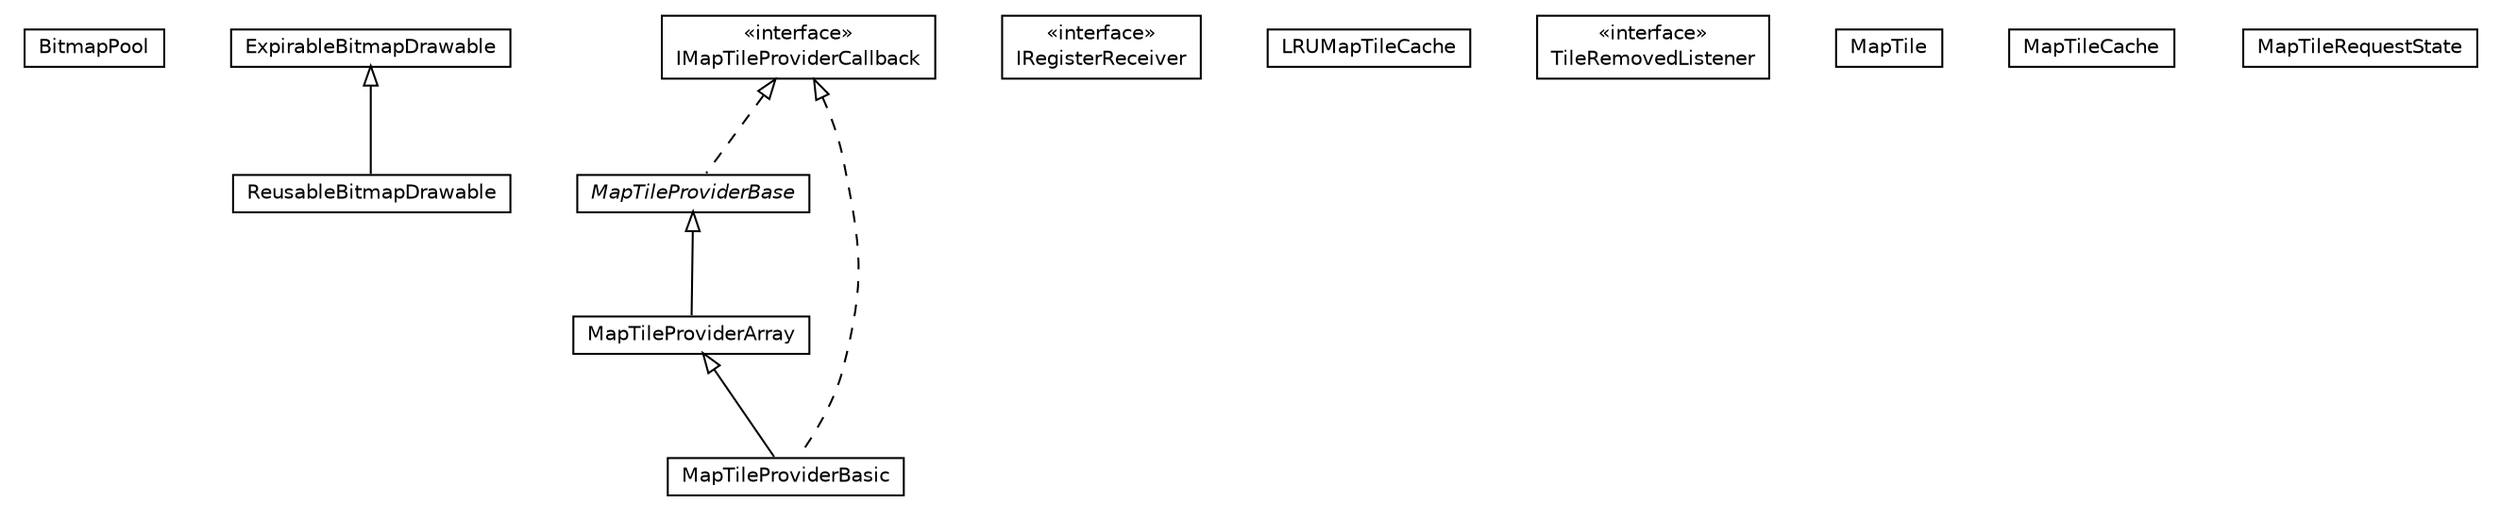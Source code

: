 #!/usr/local/bin/dot
#
# Class diagram 
# Generated by UMLGraph version R5_6-24-gf6e263 (http://www.umlgraph.org/)
#

digraph G {
	edge [fontname="Helvetica",fontsize=10,labelfontname="Helvetica",labelfontsize=10];
	node [fontname="Helvetica",fontsize=10,shape=plaintext];
	nodesep=0.25;
	ranksep=0.5;
	// org.osmdroid.tileprovider.BitmapPool
	c823 [label=<<table title="org.osmdroid.tileprovider.BitmapPool" border="0" cellborder="1" cellspacing="0" cellpadding="2" port="p" href="./BitmapPool.html">
		<tr><td><table border="0" cellspacing="0" cellpadding="1">
<tr><td align="center" balign="center"> BitmapPool </td></tr>
		</table></td></tr>
		</table>>, URL="./BitmapPool.html", fontname="Helvetica", fontcolor="black", fontsize=10.0];
	// org.osmdroid.tileprovider.ExpirableBitmapDrawable
	c830 [label=<<table title="org.osmdroid.tileprovider.ExpirableBitmapDrawable" border="0" cellborder="1" cellspacing="0" cellpadding="2" port="p" href="./ExpirableBitmapDrawable.html">
		<tr><td><table border="0" cellspacing="0" cellpadding="1">
<tr><td align="center" balign="center"> ExpirableBitmapDrawable </td></tr>
		</table></td></tr>
		</table>>, URL="./ExpirableBitmapDrawable.html", fontname="Helvetica", fontcolor="black", fontsize=10.0];
	// org.osmdroid.tileprovider.IMapTileProviderCallback
	c831 [label=<<table title="org.osmdroid.tileprovider.IMapTileProviderCallback" border="0" cellborder="1" cellspacing="0" cellpadding="2" port="p" href="./IMapTileProviderCallback.html">
		<tr><td><table border="0" cellspacing="0" cellpadding="1">
<tr><td align="center" balign="center"> &#171;interface&#187; </td></tr>
<tr><td align="center" balign="center"> IMapTileProviderCallback </td></tr>
		</table></td></tr>
		</table>>, URL="./IMapTileProviderCallback.html", fontname="Helvetica", fontcolor="black", fontsize=10.0];
	// org.osmdroid.tileprovider.IRegisterReceiver
	c832 [label=<<table title="org.osmdroid.tileprovider.IRegisterReceiver" border="0" cellborder="1" cellspacing="0" cellpadding="2" port="p" href="./IRegisterReceiver.html">
		<tr><td><table border="0" cellspacing="0" cellpadding="1">
<tr><td align="center" balign="center"> &#171;interface&#187; </td></tr>
<tr><td align="center" balign="center"> IRegisterReceiver </td></tr>
		</table></td></tr>
		</table>>, URL="./IRegisterReceiver.html", fontname="Helvetica", fontcolor="black", fontsize=10.0];
	// org.osmdroid.tileprovider.LRUMapTileCache
	c833 [label=<<table title="org.osmdroid.tileprovider.LRUMapTileCache" border="0" cellborder="1" cellspacing="0" cellpadding="2" port="p" href="./LRUMapTileCache.html">
		<tr><td><table border="0" cellspacing="0" cellpadding="1">
<tr><td align="center" balign="center"> LRUMapTileCache </td></tr>
		</table></td></tr>
		</table>>, URL="./LRUMapTileCache.html", fontname="Helvetica", fontcolor="black", fontsize=10.0];
	// org.osmdroid.tileprovider.LRUMapTileCache.TileRemovedListener
	c834 [label=<<table title="org.osmdroid.tileprovider.LRUMapTileCache.TileRemovedListener" border="0" cellborder="1" cellspacing="0" cellpadding="2" port="p" href="./LRUMapTileCache.TileRemovedListener.html">
		<tr><td><table border="0" cellspacing="0" cellpadding="1">
<tr><td align="center" balign="center"> &#171;interface&#187; </td></tr>
<tr><td align="center" balign="center"> TileRemovedListener </td></tr>
		</table></td></tr>
		</table>>, URL="./LRUMapTileCache.TileRemovedListener.html", fontname="Helvetica", fontcolor="black", fontsize=10.0];
	// org.osmdroid.tileprovider.MapTile
	c835 [label=<<table title="org.osmdroid.tileprovider.MapTile" border="0" cellborder="1" cellspacing="0" cellpadding="2" port="p" href="./MapTile.html">
		<tr><td><table border="0" cellspacing="0" cellpadding="1">
<tr><td align="center" balign="center"> MapTile </td></tr>
		</table></td></tr>
		</table>>, URL="./MapTile.html", fontname="Helvetica", fontcolor="black", fontsize=10.0];
	// org.osmdroid.tileprovider.MapTileCache
	c836 [label=<<table title="org.osmdroid.tileprovider.MapTileCache" border="0" cellborder="1" cellspacing="0" cellpadding="2" port="p" href="./MapTileCache.html">
		<tr><td><table border="0" cellspacing="0" cellpadding="1">
<tr><td align="center" balign="center"> MapTileCache </td></tr>
		</table></td></tr>
		</table>>, URL="./MapTileCache.html", fontname="Helvetica", fontcolor="black", fontsize=10.0];
	// org.osmdroid.tileprovider.MapTileProviderArray
	c837 [label=<<table title="org.osmdroid.tileprovider.MapTileProviderArray" border="0" cellborder="1" cellspacing="0" cellpadding="2" port="p" href="./MapTileProviderArray.html">
		<tr><td><table border="0" cellspacing="0" cellpadding="1">
<tr><td align="center" balign="center"> MapTileProviderArray </td></tr>
		</table></td></tr>
		</table>>, URL="./MapTileProviderArray.html", fontname="Helvetica", fontcolor="black", fontsize=10.0];
	// org.osmdroid.tileprovider.MapTileProviderBase
	c838 [label=<<table title="org.osmdroid.tileprovider.MapTileProviderBase" border="0" cellborder="1" cellspacing="0" cellpadding="2" port="p" href="./MapTileProviderBase.html">
		<tr><td><table border="0" cellspacing="0" cellpadding="1">
<tr><td align="center" balign="center"><font face="Helvetica-Oblique"> MapTileProviderBase </font></td></tr>
		</table></td></tr>
		</table>>, URL="./MapTileProviderBase.html", fontname="Helvetica", fontcolor="black", fontsize=10.0];
	// org.osmdroid.tileprovider.MapTileProviderBasic
	c839 [label=<<table title="org.osmdroid.tileprovider.MapTileProviderBasic" border="0" cellborder="1" cellspacing="0" cellpadding="2" port="p" href="./MapTileProviderBasic.html">
		<tr><td><table border="0" cellspacing="0" cellpadding="1">
<tr><td align="center" balign="center"> MapTileProviderBasic </td></tr>
		</table></td></tr>
		</table>>, URL="./MapTileProviderBasic.html", fontname="Helvetica", fontcolor="black", fontsize=10.0];
	// org.osmdroid.tileprovider.MapTileRequestState
	c840 [label=<<table title="org.osmdroid.tileprovider.MapTileRequestState" border="0" cellborder="1" cellspacing="0" cellpadding="2" port="p" href="./MapTileRequestState.html">
		<tr><td><table border="0" cellspacing="0" cellpadding="1">
<tr><td align="center" balign="center"> MapTileRequestState </td></tr>
		</table></td></tr>
		</table>>, URL="./MapTileRequestState.html", fontname="Helvetica", fontcolor="black", fontsize=10.0];
	// org.osmdroid.tileprovider.ReusableBitmapDrawable
	c869 [label=<<table title="org.osmdroid.tileprovider.ReusableBitmapDrawable" border="0" cellborder="1" cellspacing="0" cellpadding="2" port="p" href="./ReusableBitmapDrawable.html">
		<tr><td><table border="0" cellspacing="0" cellpadding="1">
<tr><td align="center" balign="center"> ReusableBitmapDrawable </td></tr>
		</table></td></tr>
		</table>>, URL="./ReusableBitmapDrawable.html", fontname="Helvetica", fontcolor="black", fontsize=10.0];
	//org.osmdroid.tileprovider.MapTileProviderArray extends org.osmdroid.tileprovider.MapTileProviderBase
	c838:p -> c837:p [dir=back,arrowtail=empty];
	//org.osmdroid.tileprovider.MapTileProviderBase implements org.osmdroid.tileprovider.IMapTileProviderCallback
	c831:p -> c838:p [dir=back,arrowtail=empty,style=dashed];
	//org.osmdroid.tileprovider.MapTileProviderBasic extends org.osmdroid.tileprovider.MapTileProviderArray
	c837:p -> c839:p [dir=back,arrowtail=empty];
	//org.osmdroid.tileprovider.MapTileProviderBasic implements org.osmdroid.tileprovider.IMapTileProviderCallback
	c831:p -> c839:p [dir=back,arrowtail=empty,style=dashed];
	//org.osmdroid.tileprovider.ReusableBitmapDrawable extends org.osmdroid.tileprovider.ExpirableBitmapDrawable
	c830:p -> c869:p [dir=back,arrowtail=empty];
}

